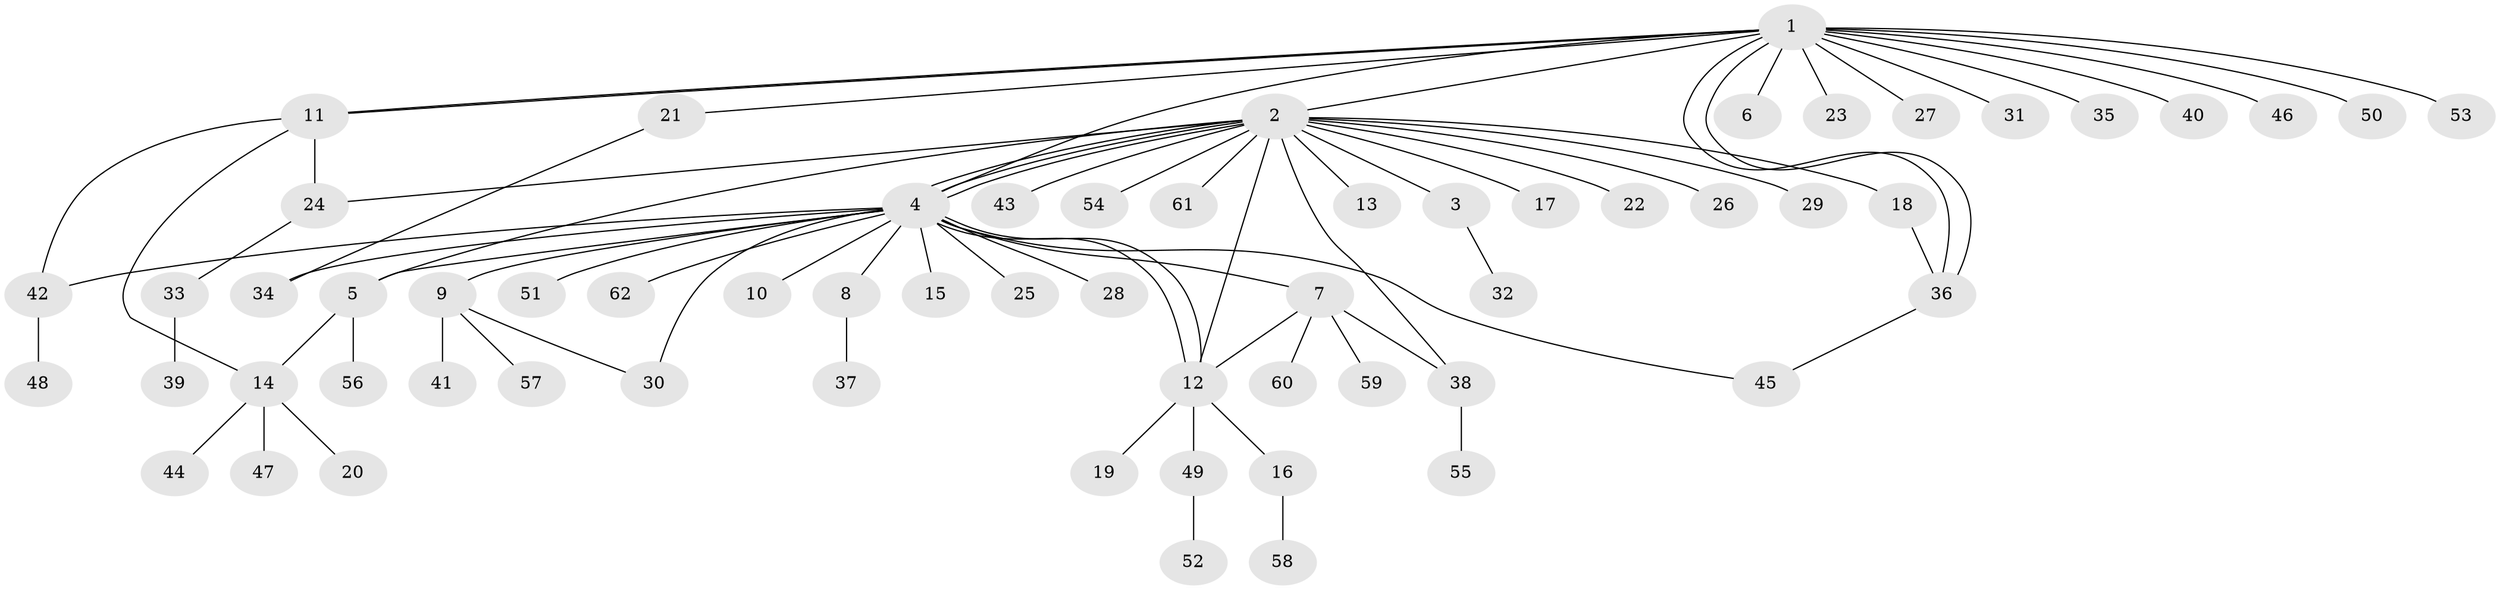 // Generated by graph-tools (version 1.1) at 2025/35/03/09/25 02:35:37]
// undirected, 62 vertices, 78 edges
graph export_dot {
graph [start="1"]
  node [color=gray90,style=filled];
  1;
  2;
  3;
  4;
  5;
  6;
  7;
  8;
  9;
  10;
  11;
  12;
  13;
  14;
  15;
  16;
  17;
  18;
  19;
  20;
  21;
  22;
  23;
  24;
  25;
  26;
  27;
  28;
  29;
  30;
  31;
  32;
  33;
  34;
  35;
  36;
  37;
  38;
  39;
  40;
  41;
  42;
  43;
  44;
  45;
  46;
  47;
  48;
  49;
  50;
  51;
  52;
  53;
  54;
  55;
  56;
  57;
  58;
  59;
  60;
  61;
  62;
  1 -- 2;
  1 -- 4;
  1 -- 6;
  1 -- 11;
  1 -- 11;
  1 -- 21;
  1 -- 23;
  1 -- 27;
  1 -- 31;
  1 -- 35;
  1 -- 36;
  1 -- 36;
  1 -- 40;
  1 -- 46;
  1 -- 50;
  1 -- 53;
  2 -- 3;
  2 -- 4;
  2 -- 4;
  2 -- 4;
  2 -- 5;
  2 -- 12;
  2 -- 13;
  2 -- 17;
  2 -- 18;
  2 -- 22;
  2 -- 24;
  2 -- 26;
  2 -- 29;
  2 -- 38;
  2 -- 43;
  2 -- 54;
  2 -- 61;
  3 -- 32;
  4 -- 5;
  4 -- 7;
  4 -- 8;
  4 -- 9;
  4 -- 10;
  4 -- 12;
  4 -- 12;
  4 -- 15;
  4 -- 25;
  4 -- 28;
  4 -- 30;
  4 -- 34;
  4 -- 42;
  4 -- 45;
  4 -- 51;
  4 -- 62;
  5 -- 14;
  5 -- 56;
  7 -- 12;
  7 -- 38;
  7 -- 59;
  7 -- 60;
  8 -- 37;
  9 -- 30;
  9 -- 41;
  9 -- 57;
  11 -- 14;
  11 -- 24;
  11 -- 42;
  12 -- 16;
  12 -- 19;
  12 -- 49;
  14 -- 20;
  14 -- 44;
  14 -- 47;
  16 -- 58;
  18 -- 36;
  21 -- 34;
  24 -- 33;
  33 -- 39;
  36 -- 45;
  38 -- 55;
  42 -- 48;
  49 -- 52;
}
